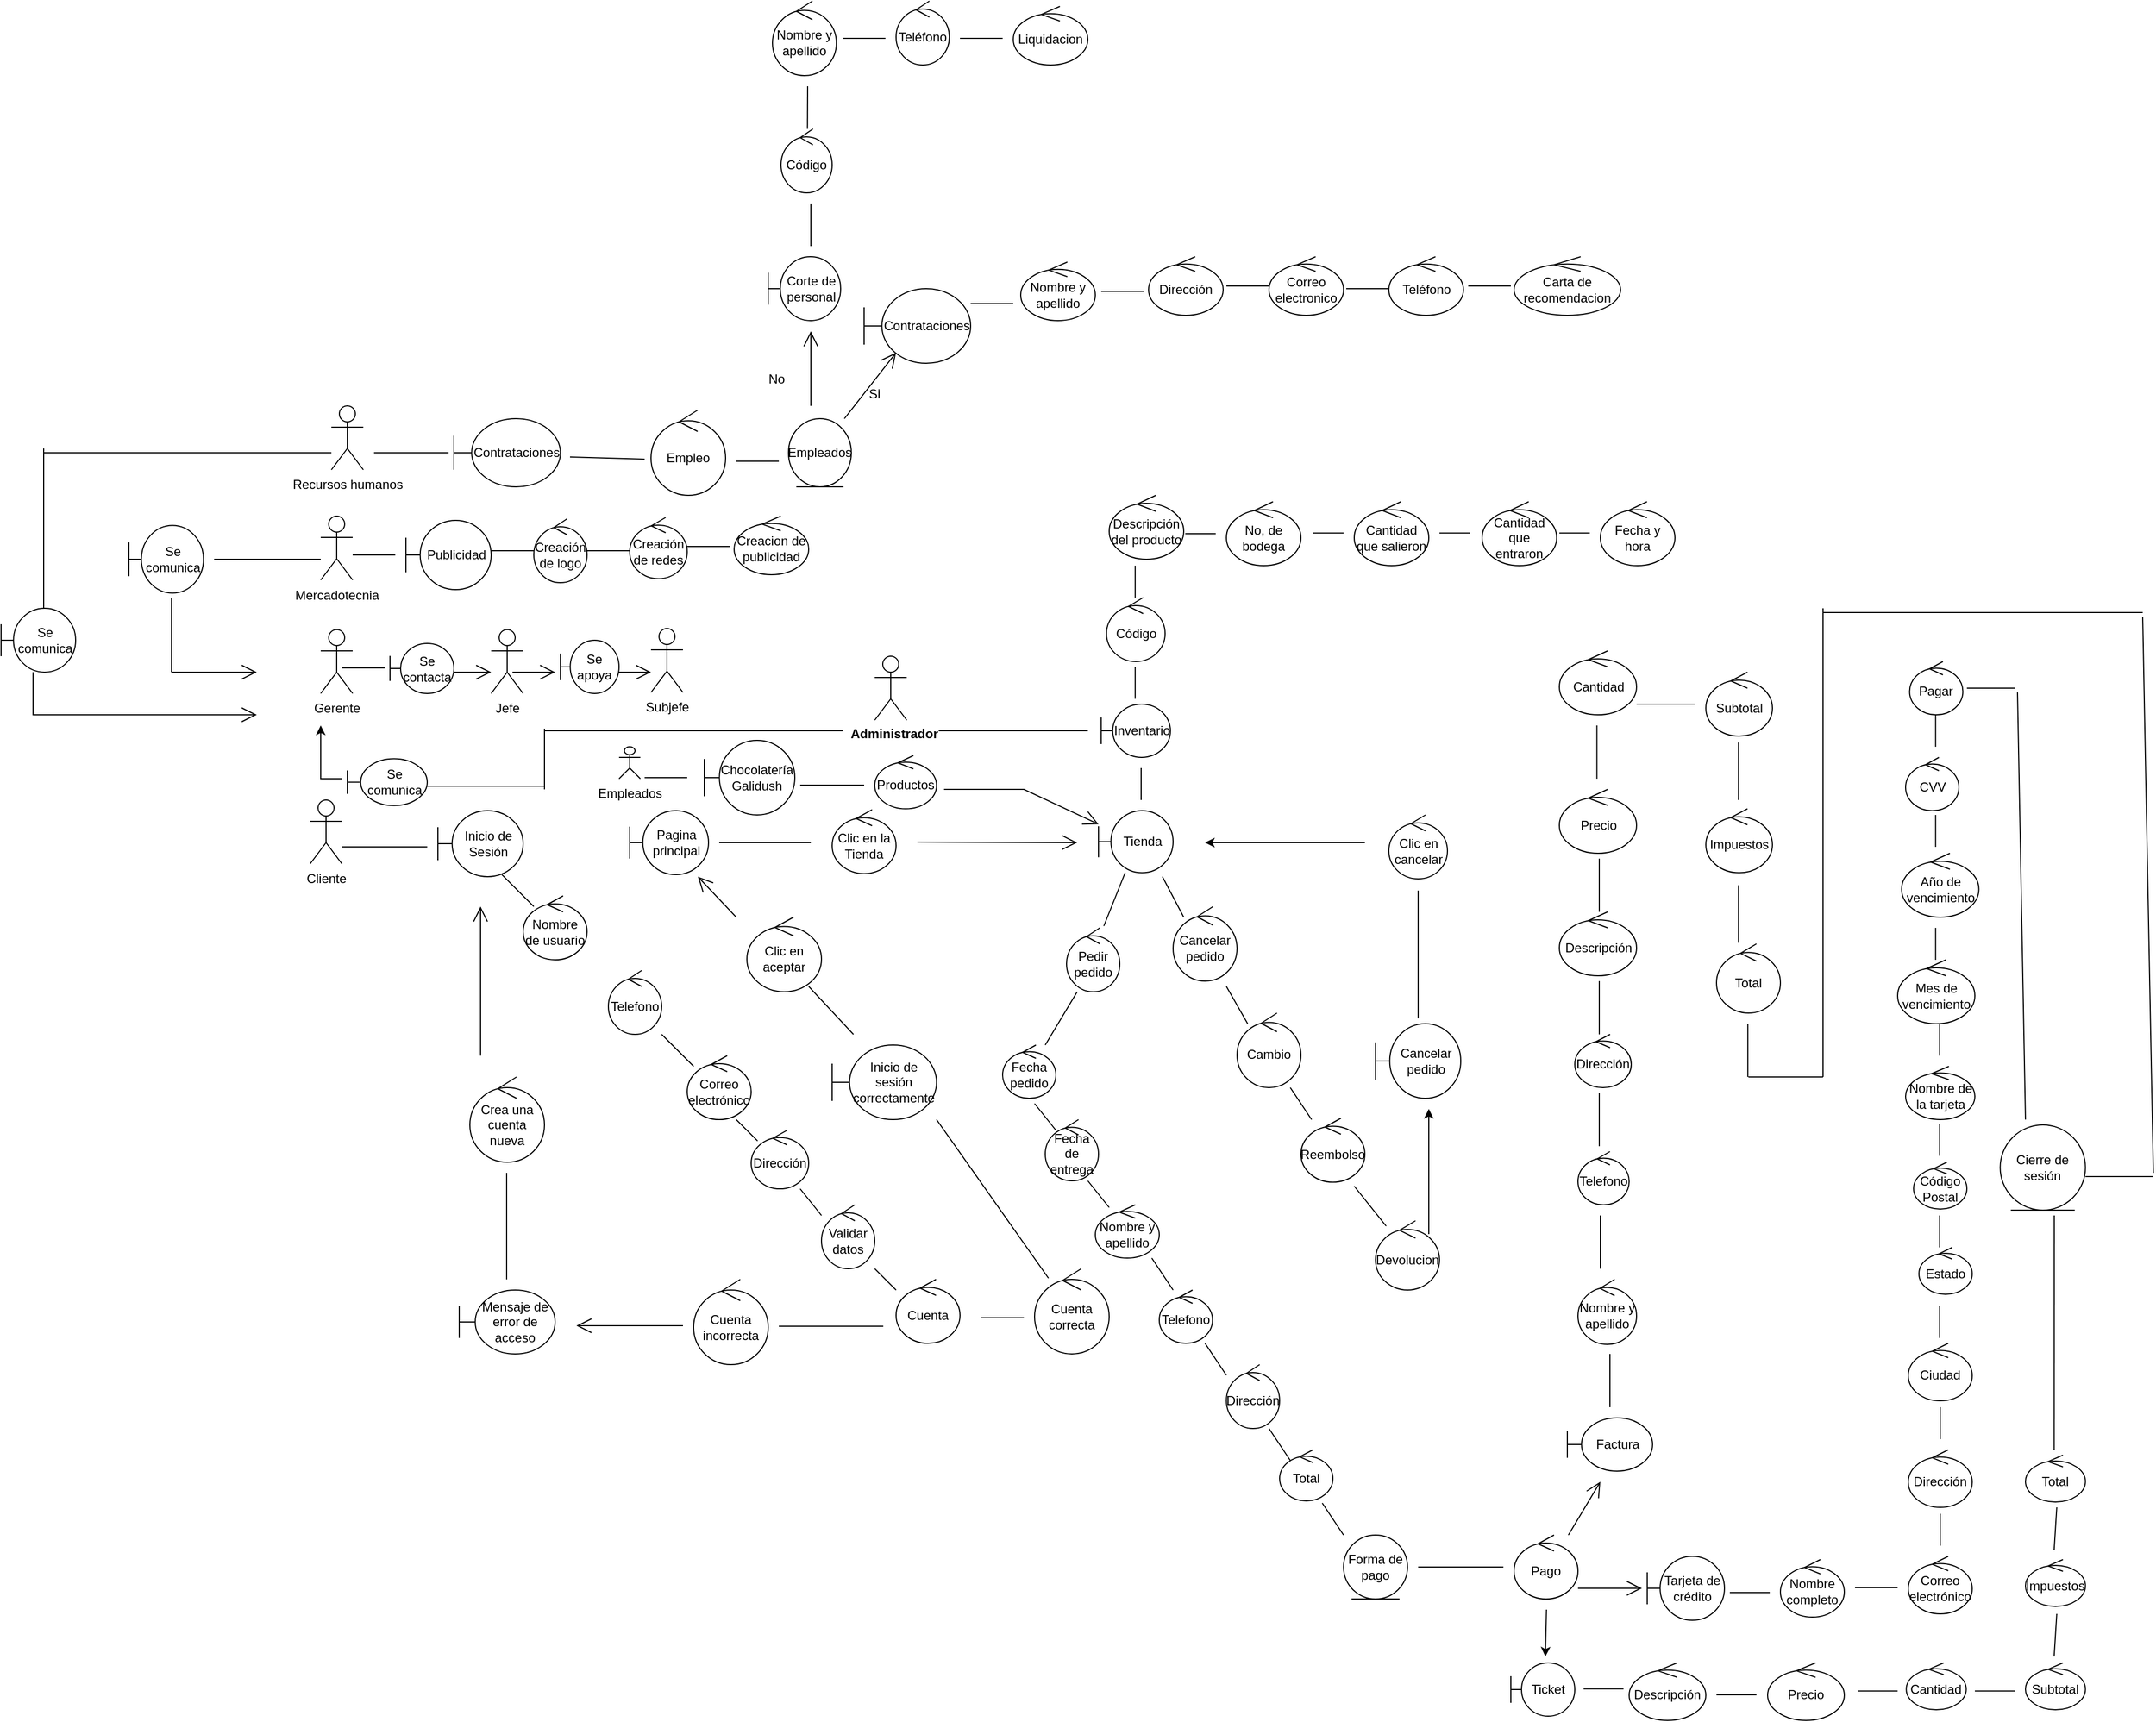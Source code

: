 <mxfile version="23.1.2" type="device">
  <diagram id="dRoMrT3op6sIlqUyO5RZ" name="Página-2">
    <mxGraphModel dx="1707" dy="1698" grid="1" gridSize="10" guides="1" tooltips="1" connect="1" arrows="1" fold="1" page="1" pageScale="1" pageWidth="827" pageHeight="1169" math="0" shadow="0">
      <root>
        <mxCell id="0" />
        <mxCell id="1" parent="0" />
        <mxCell id="ZSf4TPhd-K0OlaNeg-eX-1" value="Cliente" style="shape=umlActor;verticalLabelPosition=bottom;verticalAlign=top;html=1;" parent="1" vertex="1">
          <mxGeometry x="30" y="280" width="30" height="60" as="geometry" />
        </mxCell>
        <mxCell id="ZSf4TPhd-K0OlaNeg-eX-2" value="" style="line;strokeWidth=1;fillColor=none;align=left;verticalAlign=middle;spacingTop=-1;spacingLeft=3;spacingRight=3;rotatable=0;labelPosition=right;points=[];portConstraint=eastwest;strokeColor=inherit;" parent="1" vertex="1">
          <mxGeometry x="60" y="320" width="80" height="8" as="geometry" />
        </mxCell>
        <mxCell id="ZSf4TPhd-K0OlaNeg-eX-3" value="Inicio de Sesión" style="shape=umlBoundary;whiteSpace=wrap;html=1;" parent="1" vertex="1">
          <mxGeometry x="150" y="290" width="80" height="62" as="geometry" />
        </mxCell>
        <mxCell id="ZSf4TPhd-K0OlaNeg-eX-4" value="" style="endArrow=none;html=1;rounded=0;" parent="1" edge="1">
          <mxGeometry width="50" height="50" relative="1" as="geometry">
            <mxPoint x="210" y="350" as="sourcePoint" />
            <mxPoint x="240" y="380" as="targetPoint" />
          </mxGeometry>
        </mxCell>
        <mxCell id="ZSf4TPhd-K0OlaNeg-eX-5" value="Nombre de usuario" style="ellipse;shape=umlControl;whiteSpace=wrap;html=1;" parent="1" vertex="1">
          <mxGeometry x="230" y="370" width="60" height="60" as="geometry" />
        </mxCell>
        <mxCell id="ZSf4TPhd-K0OlaNeg-eX-7" value="Telefono" style="ellipse;shape=umlControl;whiteSpace=wrap;html=1;" parent="1" vertex="1">
          <mxGeometry x="310" y="440" width="50" height="60" as="geometry" />
        </mxCell>
        <mxCell id="ZSf4TPhd-K0OlaNeg-eX-8" value="" style="endArrow=none;html=1;rounded=0;" parent="1" edge="1">
          <mxGeometry width="50" height="50" relative="1" as="geometry">
            <mxPoint x="360" y="500" as="sourcePoint" />
            <mxPoint x="390" y="530" as="targetPoint" />
          </mxGeometry>
        </mxCell>
        <mxCell id="ZSf4TPhd-K0OlaNeg-eX-9" value="Correo electrónico" style="ellipse;shape=umlControl;whiteSpace=wrap;html=1;" parent="1" vertex="1">
          <mxGeometry x="384" y="520" width="60" height="60" as="geometry" />
        </mxCell>
        <mxCell id="ZSf4TPhd-K0OlaNeg-eX-10" value="" style="endArrow=none;html=1;rounded=0;" parent="1" edge="1">
          <mxGeometry width="50" height="50" relative="1" as="geometry">
            <mxPoint x="430" y="580" as="sourcePoint" />
            <mxPoint x="450" y="600" as="targetPoint" />
          </mxGeometry>
        </mxCell>
        <mxCell id="ZSf4TPhd-K0OlaNeg-eX-11" value="Dirección" style="ellipse;shape=umlControl;whiteSpace=wrap;html=1;" parent="1" vertex="1">
          <mxGeometry x="444" y="590" width="54" height="55" as="geometry" />
        </mxCell>
        <mxCell id="ZSf4TPhd-K0OlaNeg-eX-12" value="" style="endArrow=none;html=1;rounded=0;" parent="1" edge="1">
          <mxGeometry width="50" height="50" relative="1" as="geometry">
            <mxPoint x="490" y="645" as="sourcePoint" />
            <mxPoint x="510" y="670" as="targetPoint" />
            <Array as="points">
              <mxPoint x="490" y="645" />
            </Array>
          </mxGeometry>
        </mxCell>
        <mxCell id="ZSf4TPhd-K0OlaNeg-eX-13" value="Validar datos" style="ellipse;shape=umlControl;whiteSpace=wrap;html=1;" parent="1" vertex="1">
          <mxGeometry x="510" y="660" width="50" height="60" as="geometry" />
        </mxCell>
        <mxCell id="ZSf4TPhd-K0OlaNeg-eX-14" value="" style="line;strokeWidth=1;fillColor=none;align=left;verticalAlign=middle;spacingTop=-1;spacingLeft=3;spacingRight=3;rotatable=0;labelPosition=right;points=[];portConstraint=eastwest;strokeColor=inherit;" parent="1" vertex="1">
          <mxGeometry x="470" y="770" width="98" height="8" as="geometry" />
        </mxCell>
        <mxCell id="ZSf4TPhd-K0OlaNeg-eX-15" value="Cuenta incorrecta" style="ellipse;shape=umlControl;whiteSpace=wrap;html=1;" parent="1" vertex="1">
          <mxGeometry x="390" y="730" width="70" height="80" as="geometry" />
        </mxCell>
        <mxCell id="ZSf4TPhd-K0OlaNeg-eX-16" value="" style="endArrow=open;endFill=1;endSize=12;html=1;rounded=0;" parent="1" edge="1">
          <mxGeometry width="160" relative="1" as="geometry">
            <mxPoint x="380" y="773.5" as="sourcePoint" />
            <mxPoint x="280" y="773.5" as="targetPoint" />
          </mxGeometry>
        </mxCell>
        <mxCell id="ZSf4TPhd-K0OlaNeg-eX-17" value="Mensaje de error de acceso" style="shape=umlBoundary;whiteSpace=wrap;html=1;" parent="1" vertex="1">
          <mxGeometry x="170" y="740" width="90" height="60" as="geometry" />
        </mxCell>
        <mxCell id="ZSf4TPhd-K0OlaNeg-eX-18" value="" style="endArrow=none;html=1;rounded=0;" parent="1" edge="1">
          <mxGeometry width="50" height="50" relative="1" as="geometry">
            <mxPoint x="214.5" y="730" as="sourcePoint" />
            <mxPoint x="214.5" y="630" as="targetPoint" />
          </mxGeometry>
        </mxCell>
        <mxCell id="ZSf4TPhd-K0OlaNeg-eX-19" value="Crea una cuenta nueva" style="ellipse;shape=umlControl;whiteSpace=wrap;html=1;" parent="1" vertex="1">
          <mxGeometry x="180" y="540" width="70" height="80" as="geometry" />
        </mxCell>
        <mxCell id="ZSf4TPhd-K0OlaNeg-eX-20" value="" style="endArrow=open;endFill=1;endSize=12;html=1;rounded=0;" parent="1" edge="1">
          <mxGeometry width="160" relative="1" as="geometry">
            <mxPoint x="190" y="520" as="sourcePoint" />
            <mxPoint x="190" y="380" as="targetPoint" />
          </mxGeometry>
        </mxCell>
        <mxCell id="ZSf4TPhd-K0OlaNeg-eX-21" value="Pagina principal" style="shape=umlBoundary;whiteSpace=wrap;html=1;" parent="1" vertex="1">
          <mxGeometry x="330" y="290" width="74" height="60" as="geometry" />
        </mxCell>
        <mxCell id="ZSf4TPhd-K0OlaNeg-eX-22" value="" style="endArrow=open;endFill=1;endSize=12;html=1;rounded=0;" parent="1" edge="1">
          <mxGeometry width="160" relative="1" as="geometry">
            <mxPoint x="430" y="390" as="sourcePoint" />
            <mxPoint x="394" y="352" as="targetPoint" />
          </mxGeometry>
        </mxCell>
        <mxCell id="ZSf4TPhd-K0OlaNeg-eX-23" value="Clic en aceptar" style="ellipse;shape=umlControl;whiteSpace=wrap;html=1;" parent="1" vertex="1">
          <mxGeometry x="440" y="390" width="70" height="70" as="geometry" />
        </mxCell>
        <mxCell id="ZSf4TPhd-K0OlaNeg-eX-24" value="" style="endArrow=none;html=1;rounded=0;" parent="1" edge="1">
          <mxGeometry width="50" height="50" relative="1" as="geometry">
            <mxPoint x="498" y="455" as="sourcePoint" />
            <mxPoint x="540" y="500" as="targetPoint" />
          </mxGeometry>
        </mxCell>
        <mxCell id="ZSf4TPhd-K0OlaNeg-eX-25" value="Inicio de sesión correctamente" style="shape=umlBoundary;whiteSpace=wrap;html=1;" parent="1" vertex="1">
          <mxGeometry x="520" y="510" width="98" height="70" as="geometry" />
        </mxCell>
        <mxCell id="ZSf4TPhd-K0OlaNeg-eX-26" value="" style="endArrow=none;html=1;rounded=0;" parent="1" edge="1">
          <mxGeometry width="50" height="50" relative="1" as="geometry">
            <mxPoint x="560" y="720" as="sourcePoint" />
            <mxPoint x="580" y="740" as="targetPoint" />
          </mxGeometry>
        </mxCell>
        <mxCell id="ZSf4TPhd-K0OlaNeg-eX-27" value="Cuenta" style="ellipse;shape=umlControl;whiteSpace=wrap;html=1;" parent="1" vertex="1">
          <mxGeometry x="580" y="730" width="60" height="60" as="geometry" />
        </mxCell>
        <mxCell id="ZSf4TPhd-K0OlaNeg-eX-28" value="" style="endArrow=none;html=1;rounded=0;" parent="1" target="ZSf4TPhd-K0OlaNeg-eX-29" edge="1">
          <mxGeometry width="50" height="50" relative="1" as="geometry">
            <mxPoint x="618" y="580" as="sourcePoint" />
            <mxPoint x="720" y="730" as="targetPoint" />
          </mxGeometry>
        </mxCell>
        <mxCell id="ZSf4TPhd-K0OlaNeg-eX-29" value="Cuenta correcta" style="ellipse;shape=umlControl;whiteSpace=wrap;html=1;" parent="1" vertex="1">
          <mxGeometry x="710" y="720" width="70" height="80" as="geometry" />
        </mxCell>
        <mxCell id="ZSf4TPhd-K0OlaNeg-eX-30" value="" style="line;strokeWidth=1;fillColor=none;align=left;verticalAlign=middle;spacingTop=-1;spacingLeft=3;spacingRight=3;rotatable=0;labelPosition=right;points=[];portConstraint=eastwest;strokeColor=inherit;" parent="1" vertex="1">
          <mxGeometry x="660" y="762" width="40" height="8" as="geometry" />
        </mxCell>
        <mxCell id="ZSf4TPhd-K0OlaNeg-eX-31" value="" style="line;strokeWidth=1;fillColor=none;align=left;verticalAlign=middle;spacingTop=-1;spacingLeft=3;spacingRight=3;rotatable=0;labelPosition=right;points=[];portConstraint=eastwest;strokeColor=inherit;" parent="1" vertex="1">
          <mxGeometry x="414" y="316" width="86" height="8" as="geometry" />
        </mxCell>
        <mxCell id="ZSf4TPhd-K0OlaNeg-eX-32" value="Tienda" style="shape=umlBoundary;whiteSpace=wrap;html=1;" parent="1" vertex="1">
          <mxGeometry x="770" y="290" width="70" height="58.25" as="geometry" />
        </mxCell>
        <mxCell id="ZSf4TPhd-K0OlaNeg-eX-33" value="Clic en la Tienda" style="ellipse;shape=umlControl;whiteSpace=wrap;html=1;" parent="1" vertex="1">
          <mxGeometry x="520" y="289.12" width="60" height="60" as="geometry" />
        </mxCell>
        <mxCell id="ZSf4TPhd-K0OlaNeg-eX-34" value="" style="endArrow=open;endFill=1;endSize=12;html=1;rounded=0;" parent="1" edge="1">
          <mxGeometry width="160" relative="1" as="geometry">
            <mxPoint x="600" y="319.5" as="sourcePoint" />
            <mxPoint x="750" y="320" as="targetPoint" />
          </mxGeometry>
        </mxCell>
        <mxCell id="ZSf4TPhd-K0OlaNeg-eX-35" value="" style="endArrow=none;html=1;rounded=0;" parent="1" edge="1">
          <mxGeometry width="50" height="50" relative="1" as="geometry">
            <mxPoint x="775" y="398.25" as="sourcePoint" />
            <mxPoint x="795" y="348.25" as="targetPoint" />
          </mxGeometry>
        </mxCell>
        <mxCell id="ZSf4TPhd-K0OlaNeg-eX-36" value="Pedir pedido" style="ellipse;shape=umlControl;whiteSpace=wrap;html=1;" parent="1" vertex="1">
          <mxGeometry x="740" y="400" width="50" height="60" as="geometry" />
        </mxCell>
        <mxCell id="ZSf4TPhd-K0OlaNeg-eX-37" value="" style="endArrow=none;html=1;rounded=0;" parent="1" edge="1">
          <mxGeometry width="50" height="50" relative="1" as="geometry">
            <mxPoint x="720" y="510" as="sourcePoint" />
            <mxPoint x="750" y="460" as="targetPoint" />
          </mxGeometry>
        </mxCell>
        <mxCell id="ZSf4TPhd-K0OlaNeg-eX-38" value="Fecha pedido" style="ellipse;shape=umlControl;whiteSpace=wrap;html=1;" parent="1" vertex="1">
          <mxGeometry x="680" y="510" width="50" height="50" as="geometry" />
        </mxCell>
        <mxCell id="ZSf4TPhd-K0OlaNeg-eX-39" value="" style="endArrow=none;html=1;rounded=0;" parent="1" edge="1">
          <mxGeometry width="50" height="50" relative="1" as="geometry">
            <mxPoint x="710" y="565" as="sourcePoint" />
            <mxPoint x="730" y="590" as="targetPoint" />
          </mxGeometry>
        </mxCell>
        <mxCell id="ZSf4TPhd-K0OlaNeg-eX-40" value="Fecha de entrega" style="ellipse;shape=umlControl;whiteSpace=wrap;html=1;" parent="1" vertex="1">
          <mxGeometry x="720" y="580" width="50" height="57.5" as="geometry" />
        </mxCell>
        <mxCell id="ZSf4TPhd-K0OlaNeg-eX-41" value="" style="endArrow=none;html=1;rounded=0;" parent="1" edge="1">
          <mxGeometry width="50" height="50" relative="1" as="geometry">
            <mxPoint x="760" y="637.5" as="sourcePoint" />
            <mxPoint x="780" y="662.5" as="targetPoint" />
          </mxGeometry>
        </mxCell>
        <mxCell id="ZSf4TPhd-K0OlaNeg-eX-42" value="Nombre y apellido" style="ellipse;shape=umlControl;whiteSpace=wrap;html=1;" parent="1" vertex="1">
          <mxGeometry x="767" y="660" width="60" height="50" as="geometry" />
        </mxCell>
        <mxCell id="ZSf4TPhd-K0OlaNeg-eX-43" value="Telefono" style="ellipse;shape=umlControl;whiteSpace=wrap;html=1;" parent="1" vertex="1">
          <mxGeometry x="827" y="740" width="50" height="50" as="geometry" />
        </mxCell>
        <mxCell id="ZSf4TPhd-K0OlaNeg-eX-44" value="" style="endArrow=none;html=1;rounded=0;" parent="1" edge="1">
          <mxGeometry width="50" height="50" relative="1" as="geometry">
            <mxPoint x="820" y="710" as="sourcePoint" />
            <mxPoint x="840" y="740" as="targetPoint" />
          </mxGeometry>
        </mxCell>
        <mxCell id="ZSf4TPhd-K0OlaNeg-eX-45" value="Dirección" style="ellipse;shape=umlControl;whiteSpace=wrap;html=1;" parent="1" vertex="1">
          <mxGeometry x="890" y="810" width="50" height="60" as="geometry" />
        </mxCell>
        <mxCell id="ZSf4TPhd-K0OlaNeg-eX-46" value="" style="endArrow=none;html=1;rounded=0;" parent="1" edge="1">
          <mxGeometry width="50" height="50" relative="1" as="geometry">
            <mxPoint x="870" y="790" as="sourcePoint" />
            <mxPoint x="890" y="820" as="targetPoint" />
          </mxGeometry>
        </mxCell>
        <mxCell id="ZSf4TPhd-K0OlaNeg-eX-47" value="" style="endArrow=none;html=1;rounded=0;" parent="1" edge="1">
          <mxGeometry width="50" height="50" relative="1" as="geometry">
            <mxPoint x="930" y="870" as="sourcePoint" />
            <mxPoint x="950" y="900" as="targetPoint" />
          </mxGeometry>
        </mxCell>
        <mxCell id="ZSf4TPhd-K0OlaNeg-eX-48" value="Total" style="ellipse;shape=umlControl;whiteSpace=wrap;html=1;" parent="1" vertex="1">
          <mxGeometry x="940" y="890" width="50" height="48" as="geometry" />
        </mxCell>
        <mxCell id="ZSf4TPhd-K0OlaNeg-eX-49" value="" style="endArrow=none;html=1;rounded=0;" parent="1" edge="1">
          <mxGeometry width="50" height="50" relative="1" as="geometry">
            <mxPoint x="980" y="940" as="sourcePoint" />
            <mxPoint x="1000" y="970" as="targetPoint" />
          </mxGeometry>
        </mxCell>
        <mxCell id="ZSf4TPhd-K0OlaNeg-eX-50" value="Forma de pago" style="ellipse;shape=umlEntity;whiteSpace=wrap;html=1;" parent="1" vertex="1">
          <mxGeometry x="1000" y="970" width="60" height="60" as="geometry" />
        </mxCell>
        <mxCell id="ZSf4TPhd-K0OlaNeg-eX-51" value="" style="line;strokeWidth=1;fillColor=none;align=left;verticalAlign=middle;spacingTop=-1;spacingLeft=3;spacingRight=3;rotatable=0;labelPosition=right;points=[];portConstraint=eastwest;strokeColor=inherit;" parent="1" vertex="1">
          <mxGeometry x="1070" y="996" width="80" height="8" as="geometry" />
        </mxCell>
        <mxCell id="ZSf4TPhd-K0OlaNeg-eX-52" value="Pago" style="ellipse;shape=umlControl;whiteSpace=wrap;html=1;" parent="1" vertex="1">
          <mxGeometry x="1160" y="970" width="60" height="60" as="geometry" />
        </mxCell>
        <mxCell id="ZSf4TPhd-K0OlaNeg-eX-53" value="" style="endArrow=none;html=1;rounded=0;" parent="1" edge="1">
          <mxGeometry width="50" height="50" relative="1" as="geometry">
            <mxPoint x="830" y="352" as="sourcePoint" />
            <mxPoint x="850" y="390" as="targetPoint" />
          </mxGeometry>
        </mxCell>
        <mxCell id="ZSf4TPhd-K0OlaNeg-eX-54" value="Cancelar pedido" style="ellipse;shape=umlControl;whiteSpace=wrap;html=1;" parent="1" vertex="1">
          <mxGeometry x="840" y="380" width="60" height="70" as="geometry" />
        </mxCell>
        <mxCell id="ZSf4TPhd-K0OlaNeg-eX-55" value="" style="endArrow=none;html=1;rounded=0;" parent="1" edge="1">
          <mxGeometry width="50" height="50" relative="1" as="geometry">
            <mxPoint x="890" y="455" as="sourcePoint" />
            <mxPoint x="910" y="490" as="targetPoint" />
          </mxGeometry>
        </mxCell>
        <mxCell id="ZSf4TPhd-K0OlaNeg-eX-56" value="Cambio" style="ellipse;shape=umlControl;whiteSpace=wrap;html=1;" parent="1" vertex="1">
          <mxGeometry x="900" y="480" width="60" height="70" as="geometry" />
        </mxCell>
        <mxCell id="ZSf4TPhd-K0OlaNeg-eX-57" value="" style="endArrow=none;html=1;rounded=0;" parent="1" edge="1">
          <mxGeometry width="50" height="50" relative="1" as="geometry">
            <mxPoint x="950" y="550" as="sourcePoint" />
            <mxPoint x="970" y="580" as="targetPoint" />
          </mxGeometry>
        </mxCell>
        <mxCell id="ZSf4TPhd-K0OlaNeg-eX-58" value="Reembolso" style="ellipse;shape=umlControl;whiteSpace=wrap;html=1;" parent="1" vertex="1">
          <mxGeometry x="960" y="578.75" width="60" height="60" as="geometry" />
        </mxCell>
        <mxCell id="ZSf4TPhd-K0OlaNeg-eX-59" value="" style="endArrow=none;html=1;rounded=0;" parent="1" edge="1">
          <mxGeometry width="50" height="50" relative="1" as="geometry">
            <mxPoint x="1010" y="642.5" as="sourcePoint" />
            <mxPoint x="1040" y="680" as="targetPoint" />
          </mxGeometry>
        </mxCell>
        <mxCell id="ZSf4TPhd-K0OlaNeg-eX-60" value="Devolucion" style="ellipse;shape=umlControl;whiteSpace=wrap;html=1;" parent="1" vertex="1">
          <mxGeometry x="1030" y="675" width="60" height="65" as="geometry" />
        </mxCell>
        <mxCell id="Q9xhaWiwfG8RkoAbgWF2-1" value="" style="endArrow=classic;html=1;rounded=0;" parent="1" edge="1">
          <mxGeometry width="50" height="50" relative="1" as="geometry">
            <mxPoint x="1080" y="687.5" as="sourcePoint" />
            <mxPoint x="1080" y="570" as="targetPoint" />
          </mxGeometry>
        </mxCell>
        <mxCell id="Q9xhaWiwfG8RkoAbgWF2-2" value="Cancelar pedido" style="shape=umlBoundary;whiteSpace=wrap;html=1;" parent="1" vertex="1">
          <mxGeometry x="1030" y="490" width="80" height="70" as="geometry" />
        </mxCell>
        <mxCell id="Q9xhaWiwfG8RkoAbgWF2-3" value="" style="endArrow=none;html=1;rounded=0;" parent="1" edge="1">
          <mxGeometry width="50" height="50" relative="1" as="geometry">
            <mxPoint x="1070" y="485" as="sourcePoint" />
            <mxPoint x="1070" y="365" as="targetPoint" />
          </mxGeometry>
        </mxCell>
        <mxCell id="Q9xhaWiwfG8RkoAbgWF2-4" value="Clic en cancelar" style="ellipse;shape=umlControl;whiteSpace=wrap;html=1;" parent="1" vertex="1">
          <mxGeometry x="1042.5" y="294" width="55" height="60" as="geometry" />
        </mxCell>
        <mxCell id="Q9xhaWiwfG8RkoAbgWF2-5" value="" style="endArrow=classic;html=1;rounded=0;" parent="1" edge="1">
          <mxGeometry width="50" height="50" relative="1" as="geometry">
            <mxPoint x="1020" y="320" as="sourcePoint" />
            <mxPoint x="870" y="320" as="targetPoint" />
          </mxGeometry>
        </mxCell>
        <mxCell id="Q9xhaWiwfG8RkoAbgWF2-7" value="" style="endArrow=open;endFill=1;endSize=12;html=1;rounded=0;" parent="1" edge="1">
          <mxGeometry width="160" relative="1" as="geometry">
            <mxPoint x="1211" y="970" as="sourcePoint" />
            <mxPoint x="1241" y="920" as="targetPoint" />
          </mxGeometry>
        </mxCell>
        <mxCell id="Q9xhaWiwfG8RkoAbgWF2-8" value="Factura" style="shape=umlBoundary;whiteSpace=wrap;html=1;" parent="1" vertex="1">
          <mxGeometry x="1210" y="860" width="80" height="50" as="geometry" />
        </mxCell>
        <mxCell id="GFI1TNParWLLsKJVGb_O-3" value="" style="endArrow=none;html=1;rounded=0;" parent="1" edge="1">
          <mxGeometry width="50" height="50" relative="1" as="geometry">
            <mxPoint x="1250" y="850" as="sourcePoint" />
            <mxPoint x="1250" y="800" as="targetPoint" />
          </mxGeometry>
        </mxCell>
        <mxCell id="GFI1TNParWLLsKJVGb_O-4" value="Nombre y apellido" style="ellipse;shape=umlControl;whiteSpace=wrap;html=1;" parent="1" vertex="1">
          <mxGeometry x="1220" y="730" width="55" height="61" as="geometry" />
        </mxCell>
        <mxCell id="GFI1TNParWLLsKJVGb_O-5" value="" style="endArrow=none;html=1;rounded=0;" parent="1" edge="1">
          <mxGeometry width="50" height="50" relative="1" as="geometry">
            <mxPoint x="1241" y="720" as="sourcePoint" />
            <mxPoint x="1241" y="670" as="targetPoint" />
          </mxGeometry>
        </mxCell>
        <mxCell id="GFI1TNParWLLsKJVGb_O-6" value="Telefono" style="ellipse;shape=umlControl;whiteSpace=wrap;html=1;" parent="1" vertex="1">
          <mxGeometry x="1220" y="610" width="48" height="50" as="geometry" />
        </mxCell>
        <mxCell id="GFI1TNParWLLsKJVGb_O-7" value="" style="endArrow=none;html=1;rounded=0;" parent="1" edge="1">
          <mxGeometry width="50" height="50" relative="1" as="geometry">
            <mxPoint x="1240" y="605" as="sourcePoint" />
            <mxPoint x="1240" y="555" as="targetPoint" />
          </mxGeometry>
        </mxCell>
        <mxCell id="GFI1TNParWLLsKJVGb_O-8" value="Dirección" style="ellipse;shape=umlControl;whiteSpace=wrap;html=1;" parent="1" vertex="1">
          <mxGeometry x="1217" y="500" width="53" height="50" as="geometry" />
        </mxCell>
        <mxCell id="GFI1TNParWLLsKJVGb_O-9" value="" style="endArrow=none;html=1;rounded=0;" parent="1" edge="1">
          <mxGeometry width="50" height="50" relative="1" as="geometry">
            <mxPoint x="1240" y="500" as="sourcePoint" />
            <mxPoint x="1240" y="450" as="targetPoint" />
          </mxGeometry>
        </mxCell>
        <mxCell id="GFI1TNParWLLsKJVGb_O-10" value="Descripción" style="ellipse;shape=umlControl;whiteSpace=wrap;html=1;" parent="1" vertex="1">
          <mxGeometry x="1202.5" y="385" width="72.5" height="60" as="geometry" />
        </mxCell>
        <mxCell id="GFI1TNParWLLsKJVGb_O-11" value="" style="endArrow=none;html=1;rounded=0;" parent="1" edge="1">
          <mxGeometry width="50" height="50" relative="1" as="geometry">
            <mxPoint x="1240" y="385" as="sourcePoint" />
            <mxPoint x="1240" y="335" as="targetPoint" />
          </mxGeometry>
        </mxCell>
        <mxCell id="GFI1TNParWLLsKJVGb_O-12" value="Precio" style="ellipse;shape=umlControl;whiteSpace=wrap;html=1;" parent="1" vertex="1">
          <mxGeometry x="1202.5" y="270" width="72.5" height="60" as="geometry" />
        </mxCell>
        <mxCell id="GFI1TNParWLLsKJVGb_O-13" value="" style="endArrow=none;html=1;rounded=0;" parent="1" edge="1">
          <mxGeometry width="50" height="50" relative="1" as="geometry">
            <mxPoint x="1237.75" y="260" as="sourcePoint" />
            <mxPoint x="1237.75" y="210" as="targetPoint" />
          </mxGeometry>
        </mxCell>
        <mxCell id="GFI1TNParWLLsKJVGb_O-14" value="Cantidad" style="ellipse;shape=umlControl;whiteSpace=wrap;html=1;" parent="1" vertex="1">
          <mxGeometry x="1202.5" y="140" width="72.5" height="60" as="geometry" />
        </mxCell>
        <mxCell id="GFI1TNParWLLsKJVGb_O-15" value="" style="endArrow=none;html=1;rounded=0;" parent="1" edge="1">
          <mxGeometry width="50" height="50" relative="1" as="geometry">
            <mxPoint x="1330" y="190" as="sourcePoint" />
            <mxPoint x="1275" y="190" as="targetPoint" />
          </mxGeometry>
        </mxCell>
        <mxCell id="GFI1TNParWLLsKJVGb_O-16" value="Subtotal" style="ellipse;shape=umlControl;whiteSpace=wrap;html=1;" parent="1" vertex="1">
          <mxGeometry x="1340" y="160" width="62.5" height="60" as="geometry" />
        </mxCell>
        <mxCell id="GFI1TNParWLLsKJVGb_O-17" value="" style="endArrow=none;html=1;rounded=0;" parent="1" edge="1">
          <mxGeometry width="50" height="50" relative="1" as="geometry">
            <mxPoint x="1370.66" y="280" as="sourcePoint" />
            <mxPoint x="1370.66" y="226" as="targetPoint" />
          </mxGeometry>
        </mxCell>
        <mxCell id="GFI1TNParWLLsKJVGb_O-18" value="Impuestos" style="ellipse;shape=umlControl;whiteSpace=wrap;html=1;" parent="1" vertex="1">
          <mxGeometry x="1340" y="288.25" width="62.5" height="60" as="geometry" />
        </mxCell>
        <mxCell id="GFI1TNParWLLsKJVGb_O-19" value="" style="endArrow=none;html=1;rounded=0;" parent="1" edge="1">
          <mxGeometry width="50" height="50" relative="1" as="geometry">
            <mxPoint x="1370.66" y="414" as="sourcePoint" />
            <mxPoint x="1370.66" y="360" as="targetPoint" />
          </mxGeometry>
        </mxCell>
        <mxCell id="GFI1TNParWLLsKJVGb_O-20" value="Total" style="ellipse;shape=umlControl;whiteSpace=wrap;html=1;" parent="1" vertex="1">
          <mxGeometry x="1350" y="415" width="60" height="65" as="geometry" />
        </mxCell>
        <mxCell id="GFI1TNParWLLsKJVGb_O-21" value="" style="endArrow=open;endFill=1;endSize=12;html=1;rounded=0;" parent="1" edge="1">
          <mxGeometry width="160" relative="1" as="geometry">
            <mxPoint x="1220" y="1020" as="sourcePoint" />
            <mxPoint x="1280" y="1020" as="targetPoint" />
          </mxGeometry>
        </mxCell>
        <mxCell id="GFI1TNParWLLsKJVGb_O-24" value="Tarjeta de crédito" style="shape=umlBoundary;whiteSpace=wrap;html=1;" parent="1" vertex="1">
          <mxGeometry x="1285" y="990" width="72.5" height="60" as="geometry" />
        </mxCell>
        <mxCell id="GFI1TNParWLLsKJVGb_O-25" value="" style="endArrow=none;html=1;rounded=0;" parent="1" edge="1">
          <mxGeometry width="50" height="50" relative="1" as="geometry">
            <mxPoint x="1362.5" y="1024" as="sourcePoint" />
            <mxPoint x="1400" y="1024" as="targetPoint" />
          </mxGeometry>
        </mxCell>
        <mxCell id="GFI1TNParWLLsKJVGb_O-26" value="Nombre completo" style="ellipse;shape=umlControl;whiteSpace=wrap;html=1;" parent="1" vertex="1">
          <mxGeometry x="1410" y="993" width="60" height="54" as="geometry" />
        </mxCell>
        <mxCell id="GFI1TNParWLLsKJVGb_O-27" value="" style="endArrow=none;html=1;rounded=0;" parent="1" edge="1">
          <mxGeometry width="50" height="50" relative="1" as="geometry">
            <mxPoint x="1480" y="1019.41" as="sourcePoint" />
            <mxPoint x="1520" y="1019.41" as="targetPoint" />
          </mxGeometry>
        </mxCell>
        <mxCell id="GFI1TNParWLLsKJVGb_O-28" value="Correo electrónico" style="ellipse;shape=umlControl;whiteSpace=wrap;html=1;" parent="1" vertex="1">
          <mxGeometry x="1530" y="990" width="60" height="54" as="geometry" />
        </mxCell>
        <mxCell id="GFI1TNParWLLsKJVGb_O-29" value="" style="endArrow=none;html=1;rounded=0;" parent="1" edge="1">
          <mxGeometry width="50" height="50" relative="1" as="geometry">
            <mxPoint x="1560" y="980.0" as="sourcePoint" />
            <mxPoint x="1560" y="950" as="targetPoint" />
          </mxGeometry>
        </mxCell>
        <mxCell id="GFI1TNParWLLsKJVGb_O-30" value="Dirección" style="ellipse;shape=umlControl;whiteSpace=wrap;html=1;" parent="1" vertex="1">
          <mxGeometry x="1530" y="890" width="60" height="54" as="geometry" />
        </mxCell>
        <mxCell id="GFI1TNParWLLsKJVGb_O-31" value="" style="endArrow=none;html=1;rounded=0;" parent="1" edge="1">
          <mxGeometry width="50" height="50" relative="1" as="geometry">
            <mxPoint x="1560" y="880" as="sourcePoint" />
            <mxPoint x="1560" y="850" as="targetPoint" />
          </mxGeometry>
        </mxCell>
        <mxCell id="GFI1TNParWLLsKJVGb_O-32" value="Ciudad" style="ellipse;shape=umlControl;whiteSpace=wrap;html=1;" parent="1" vertex="1">
          <mxGeometry x="1530" y="790" width="60" height="54" as="geometry" />
        </mxCell>
        <mxCell id="GFI1TNParWLLsKJVGb_O-33" value="" style="endArrow=none;html=1;rounded=0;" parent="1" edge="1">
          <mxGeometry width="50" height="50" relative="1" as="geometry">
            <mxPoint x="1559.41" y="785" as="sourcePoint" />
            <mxPoint x="1559.41" y="755" as="targetPoint" />
          </mxGeometry>
        </mxCell>
        <mxCell id="GFI1TNParWLLsKJVGb_O-34" value="Estado" style="ellipse;shape=umlControl;whiteSpace=wrap;html=1;" parent="1" vertex="1">
          <mxGeometry x="1540" y="700" width="50" height="44" as="geometry" />
        </mxCell>
        <mxCell id="GFI1TNParWLLsKJVGb_O-35" value="" style="endArrow=none;html=1;rounded=0;" parent="1" edge="1">
          <mxGeometry width="50" height="50" relative="1" as="geometry">
            <mxPoint x="1559.41" y="700" as="sourcePoint" />
            <mxPoint x="1559.41" y="670" as="targetPoint" />
          </mxGeometry>
        </mxCell>
        <mxCell id="GFI1TNParWLLsKJVGb_O-36" value="Código Postal" style="ellipse;shape=umlControl;whiteSpace=wrap;html=1;" parent="1" vertex="1">
          <mxGeometry x="1535" y="620" width="50" height="44" as="geometry" />
        </mxCell>
        <mxCell id="GFI1TNParWLLsKJVGb_O-37" value="" style="endArrow=none;html=1;rounded=0;" parent="1" edge="1">
          <mxGeometry width="50" height="50" relative="1" as="geometry">
            <mxPoint x="1559.41" y="614" as="sourcePoint" />
            <mxPoint x="1559.41" y="584" as="targetPoint" />
          </mxGeometry>
        </mxCell>
        <mxCell id="GFI1TNParWLLsKJVGb_O-38" value="Nombre de la tarjeta" style="ellipse;shape=umlControl;whiteSpace=wrap;html=1;" parent="1" vertex="1">
          <mxGeometry x="1527.5" y="530" width="65" height="50" as="geometry" />
        </mxCell>
        <mxCell id="GFI1TNParWLLsKJVGb_O-39" value="" style="endArrow=none;html=1;rounded=0;" parent="1" edge="1">
          <mxGeometry width="50" height="50" relative="1" as="geometry">
            <mxPoint x="1559.41" y="520" as="sourcePoint" />
            <mxPoint x="1559.41" y="490" as="targetPoint" />
          </mxGeometry>
        </mxCell>
        <mxCell id="GFI1TNParWLLsKJVGb_O-40" value="Mes de vencimiento" style="ellipse;shape=umlControl;whiteSpace=wrap;html=1;" parent="1" vertex="1">
          <mxGeometry x="1520" y="430" width="72.5" height="60" as="geometry" />
        </mxCell>
        <mxCell id="GFI1TNParWLLsKJVGb_O-41" value="" style="endArrow=none;html=1;rounded=0;" parent="1" edge="1">
          <mxGeometry width="50" height="50" relative="1" as="geometry">
            <mxPoint x="1555.66" y="430" as="sourcePoint" />
            <mxPoint x="1555.66" y="400" as="targetPoint" />
          </mxGeometry>
        </mxCell>
        <mxCell id="GFI1TNParWLLsKJVGb_O-42" value="Año de vencimiento" style="ellipse;shape=umlControl;whiteSpace=wrap;html=1;" parent="1" vertex="1">
          <mxGeometry x="1523.75" y="330" width="72.5" height="60" as="geometry" />
        </mxCell>
        <mxCell id="GFI1TNParWLLsKJVGb_O-43" value="" style="endArrow=none;html=1;rounded=0;" parent="1" edge="1">
          <mxGeometry width="50" height="50" relative="1" as="geometry">
            <mxPoint x="1555.66" y="324" as="sourcePoint" />
            <mxPoint x="1555.66" y="294" as="targetPoint" />
          </mxGeometry>
        </mxCell>
        <mxCell id="GFI1TNParWLLsKJVGb_O-44" value="CVV" style="ellipse;shape=umlControl;whiteSpace=wrap;html=1;" parent="1" vertex="1">
          <mxGeometry x="1527.5" y="240" width="50" height="50" as="geometry" />
        </mxCell>
        <mxCell id="GFI1TNParWLLsKJVGb_O-45" value="" style="endArrow=none;html=1;rounded=0;" parent="1" edge="1">
          <mxGeometry width="50" height="50" relative="1" as="geometry">
            <mxPoint x="1555.66" y="230" as="sourcePoint" />
            <mxPoint x="1555.66" y="200" as="targetPoint" />
          </mxGeometry>
        </mxCell>
        <mxCell id="GFI1TNParWLLsKJVGb_O-46" value="Pagar" style="ellipse;shape=umlControl;whiteSpace=wrap;html=1;" parent="1" vertex="1">
          <mxGeometry x="1531.25" y="150" width="50" height="50" as="geometry" />
        </mxCell>
        <mxCell id="GFI1TNParWLLsKJVGb_O-47" value="" style="endArrow=classic;html=1;rounded=0;" parent="1" edge="1">
          <mxGeometry width="50" height="50" relative="1" as="geometry">
            <mxPoint x="1190.41" y="1040" as="sourcePoint" />
            <mxPoint x="1189.41" y="1084" as="targetPoint" />
          </mxGeometry>
        </mxCell>
        <mxCell id="GFI1TNParWLLsKJVGb_O-48" value="Ticket" style="shape=umlBoundary;whiteSpace=wrap;html=1;" parent="1" vertex="1">
          <mxGeometry x="1157" y="1090" width="60" height="50" as="geometry" />
        </mxCell>
        <mxCell id="GFI1TNParWLLsKJVGb_O-49" value="" style="endArrow=none;html=1;rounded=0;" parent="1" edge="1">
          <mxGeometry width="50" height="50" relative="1" as="geometry">
            <mxPoint x="1225.25" y="1114.41" as="sourcePoint" />
            <mxPoint x="1262.75" y="1114.41" as="targetPoint" />
          </mxGeometry>
        </mxCell>
        <mxCell id="GFI1TNParWLLsKJVGb_O-50" value="Descripción" style="ellipse;shape=umlControl;whiteSpace=wrap;html=1;" parent="1" vertex="1">
          <mxGeometry x="1268" y="1090" width="72" height="54" as="geometry" />
        </mxCell>
        <mxCell id="GFI1TNParWLLsKJVGb_O-51" value="" style="endArrow=none;html=1;rounded=0;" parent="1" edge="1">
          <mxGeometry width="50" height="50" relative="1" as="geometry">
            <mxPoint x="1350" y="1120" as="sourcePoint" />
            <mxPoint x="1387.5" y="1120" as="targetPoint" />
          </mxGeometry>
        </mxCell>
        <mxCell id="GFI1TNParWLLsKJVGb_O-52" value="Precio" style="ellipse;shape=umlControl;whiteSpace=wrap;html=1;" parent="1" vertex="1">
          <mxGeometry x="1398" y="1090" width="72" height="54" as="geometry" />
        </mxCell>
        <mxCell id="GFI1TNParWLLsKJVGb_O-53" value="" style="endArrow=none;html=1;rounded=0;" parent="1" edge="1">
          <mxGeometry width="50" height="50" relative="1" as="geometry">
            <mxPoint x="1482.5" y="1116.41" as="sourcePoint" />
            <mxPoint x="1520" y="1116.41" as="targetPoint" />
          </mxGeometry>
        </mxCell>
        <mxCell id="GFI1TNParWLLsKJVGb_O-54" value="Cantidad" style="ellipse;shape=umlControl;whiteSpace=wrap;html=1;" parent="1" vertex="1">
          <mxGeometry x="1528.13" y="1090" width="56.25" height="44" as="geometry" />
        </mxCell>
        <mxCell id="GFI1TNParWLLsKJVGb_O-55" value="" style="endArrow=none;html=1;rounded=0;" parent="1" edge="1">
          <mxGeometry width="50" height="50" relative="1" as="geometry">
            <mxPoint x="1592.5" y="1116.41" as="sourcePoint" />
            <mxPoint x="1630" y="1116.41" as="targetPoint" />
          </mxGeometry>
        </mxCell>
        <mxCell id="GFI1TNParWLLsKJVGb_O-56" value="Subtotal" style="ellipse;shape=umlControl;whiteSpace=wrap;html=1;" parent="1" vertex="1">
          <mxGeometry x="1640" y="1090" width="56.25" height="44" as="geometry" />
        </mxCell>
        <mxCell id="GFI1TNParWLLsKJVGb_O-57" value="" style="endArrow=none;html=1;rounded=0;" parent="1" edge="1">
          <mxGeometry width="50" height="50" relative="1" as="geometry">
            <mxPoint x="1669.38" y="1044" as="sourcePoint" />
            <mxPoint x="1666.88" y="1084" as="targetPoint" />
          </mxGeometry>
        </mxCell>
        <mxCell id="GFI1TNParWLLsKJVGb_O-58" value="Impuestos" style="ellipse;shape=umlControl;whiteSpace=wrap;html=1;" parent="1" vertex="1">
          <mxGeometry x="1640" y="993" width="56.25" height="44" as="geometry" />
        </mxCell>
        <mxCell id="GFI1TNParWLLsKJVGb_O-59" value="" style="endArrow=none;html=1;rounded=0;" parent="1" edge="1">
          <mxGeometry width="50" height="50" relative="1" as="geometry">
            <mxPoint x="1669.38" y="944" as="sourcePoint" />
            <mxPoint x="1666.88" y="984" as="targetPoint" />
          </mxGeometry>
        </mxCell>
        <mxCell id="GFI1TNParWLLsKJVGb_O-60" value="Total" style="ellipse;shape=umlControl;whiteSpace=wrap;html=1;" parent="1" vertex="1">
          <mxGeometry x="1640" y="895" width="56.25" height="44" as="geometry" />
        </mxCell>
        <mxCell id="GFI1TNParWLLsKJVGb_O-63" value="" style="endArrow=none;html=1;rounded=0;" parent="1" edge="1">
          <mxGeometry width="50" height="50" relative="1" as="geometry">
            <mxPoint x="810" y="280" as="sourcePoint" />
            <mxPoint x="810" y="250" as="targetPoint" />
          </mxGeometry>
        </mxCell>
        <mxCell id="GFI1TNParWLLsKJVGb_O-64" value="Inventario" style="shape=umlBoundary;whiteSpace=wrap;html=1;" parent="1" vertex="1">
          <mxGeometry x="772.5" y="190" width="65" height="50" as="geometry" />
        </mxCell>
        <mxCell id="GFI1TNParWLLsKJVGb_O-65" value="" style="endArrow=none;html=1;rounded=0;" parent="1" edge="1">
          <mxGeometry width="50" height="50" relative="1" as="geometry">
            <mxPoint x="804.41" y="185" as="sourcePoint" />
            <mxPoint x="804.41" y="155" as="targetPoint" />
          </mxGeometry>
        </mxCell>
        <mxCell id="GFI1TNParWLLsKJVGb_O-66" value="Código" style="ellipse;shape=umlControl;whiteSpace=wrap;html=1;" parent="1" vertex="1">
          <mxGeometry x="777.5" y="90" width="55" height="60" as="geometry" />
        </mxCell>
        <mxCell id="GFI1TNParWLLsKJVGb_O-67" value="" style="endArrow=none;html=1;rounded=0;" parent="1" edge="1">
          <mxGeometry width="50" height="50" relative="1" as="geometry">
            <mxPoint x="804.41" y="90" as="sourcePoint" />
            <mxPoint x="804.41" y="60" as="targetPoint" />
          </mxGeometry>
        </mxCell>
        <mxCell id="GFI1TNParWLLsKJVGb_O-68" value="Descripción del producto" style="ellipse;shape=umlControl;whiteSpace=wrap;html=1;" parent="1" vertex="1">
          <mxGeometry x="780" y="-6" width="70" height="60" as="geometry" />
        </mxCell>
        <mxCell id="GFI1TNParWLLsKJVGb_O-69" value="" style="endArrow=none;html=1;rounded=0;" parent="1" edge="1">
          <mxGeometry width="50" height="50" relative="1" as="geometry">
            <mxPoint x="851.41" y="30" as="sourcePoint" />
            <mxPoint x="880" y="30" as="targetPoint" />
          </mxGeometry>
        </mxCell>
        <mxCell id="GFI1TNParWLLsKJVGb_O-70" value="No, de bodega" style="ellipse;shape=umlControl;whiteSpace=wrap;html=1;" parent="1" vertex="1">
          <mxGeometry x="890" width="70" height="60" as="geometry" />
        </mxCell>
        <mxCell id="GFI1TNParWLLsKJVGb_O-71" value="" style="endArrow=none;html=1;rounded=0;" parent="1" edge="1">
          <mxGeometry width="50" height="50" relative="1" as="geometry">
            <mxPoint x="971.41" y="29.41" as="sourcePoint" />
            <mxPoint x="1000" y="29.41" as="targetPoint" />
          </mxGeometry>
        </mxCell>
        <mxCell id="GFI1TNParWLLsKJVGb_O-72" value="Cantidad que salieron" style="ellipse;shape=umlControl;whiteSpace=wrap;html=1;" parent="1" vertex="1">
          <mxGeometry x="1010" width="70" height="60" as="geometry" />
        </mxCell>
        <mxCell id="GFI1TNParWLLsKJVGb_O-73" value="" style="endArrow=none;html=1;rounded=0;" parent="1" edge="1">
          <mxGeometry width="50" height="50" relative="1" as="geometry">
            <mxPoint x="1090.0" y="29.41" as="sourcePoint" />
            <mxPoint x="1118.59" y="29.41" as="targetPoint" />
          </mxGeometry>
        </mxCell>
        <mxCell id="GFI1TNParWLLsKJVGb_O-74" value="Cantidad que entraron" style="ellipse;shape=umlControl;whiteSpace=wrap;html=1;" parent="1" vertex="1">
          <mxGeometry x="1130" width="70" height="60" as="geometry" />
        </mxCell>
        <mxCell id="GFI1TNParWLLsKJVGb_O-75" value="" style="endArrow=none;html=1;rounded=0;" parent="1" edge="1">
          <mxGeometry width="50" height="50" relative="1" as="geometry">
            <mxPoint x="1202.5" y="29.41" as="sourcePoint" />
            <mxPoint x="1231.09" y="29.41" as="targetPoint" />
          </mxGeometry>
        </mxCell>
        <mxCell id="GFI1TNParWLLsKJVGb_O-76" value="Fecha y hora" style="ellipse;shape=umlControl;whiteSpace=wrap;html=1;" parent="1" vertex="1">
          <mxGeometry x="1241" width="70" height="60" as="geometry" />
        </mxCell>
        <mxCell id="GFI1TNParWLLsKJVGb_O-77" value="Cierre de sesión" style="ellipse;shape=umlEntity;whiteSpace=wrap;html=1;" parent="1" vertex="1">
          <mxGeometry x="1616.25" y="585" width="80" height="80" as="geometry" />
        </mxCell>
        <mxCell id="GFI1TNParWLLsKJVGb_O-78" value="" style="endArrow=none;html=1;rounded=0;" parent="1" edge="1">
          <mxGeometry width="50" height="50" relative="1" as="geometry">
            <mxPoint x="1667" y="670" as="sourcePoint" />
            <mxPoint x="1666.88" y="890" as="targetPoint" />
          </mxGeometry>
        </mxCell>
        <mxCell id="GFI1TNParWLLsKJVGb_O-80" value="" style="endArrow=none;html=1;rounded=0;" parent="1" edge="1">
          <mxGeometry width="50" height="50" relative="1" as="geometry">
            <mxPoint x="1379.41" y="540" as="sourcePoint" />
            <mxPoint x="1379.41" y="490" as="targetPoint" />
          </mxGeometry>
        </mxCell>
        <mxCell id="GFI1TNParWLLsKJVGb_O-81" value="" style="endArrow=none;html=1;rounded=0;" parent="1" edge="1">
          <mxGeometry width="50" height="50" relative="1" as="geometry">
            <mxPoint x="1380" y="540" as="sourcePoint" />
            <mxPoint x="1450" y="540" as="targetPoint" />
          </mxGeometry>
        </mxCell>
        <mxCell id="GFI1TNParWLLsKJVGb_O-82" value="" style="endArrow=none;html=1;rounded=0;" parent="1" edge="1">
          <mxGeometry width="50" height="50" relative="1" as="geometry">
            <mxPoint x="1450" y="540" as="sourcePoint" />
            <mxPoint x="1450" y="100" as="targetPoint" />
          </mxGeometry>
        </mxCell>
        <mxCell id="GFI1TNParWLLsKJVGb_O-83" value="" style="text;strokeColor=none;fillColor=none;align=left;verticalAlign=middle;spacingTop=-1;spacingLeft=4;spacingRight=4;rotatable=0;labelPosition=right;points=[];portConstraint=eastwest;" parent="1" vertex="1">
          <mxGeometry x="1430" y="530" width="20" height="14" as="geometry" />
        </mxCell>
        <mxCell id="GFI1TNParWLLsKJVGb_O-84" value="" style="line;strokeWidth=1;fillColor=none;align=left;verticalAlign=middle;spacingTop=-1;spacingLeft=3;spacingRight=3;rotatable=0;labelPosition=right;points=[];portConstraint=eastwest;strokeColor=inherit;" parent="1" vertex="1">
          <mxGeometry x="1450" y="100" width="300" height="8" as="geometry" />
        </mxCell>
        <mxCell id="GFI1TNParWLLsKJVGb_O-85" value="" style="endArrow=none;html=1;rounded=0;" parent="1" edge="1">
          <mxGeometry width="50" height="50" relative="1" as="geometry">
            <mxPoint x="1760" y="630" as="sourcePoint" />
            <mxPoint x="1750" y="108" as="targetPoint" />
          </mxGeometry>
        </mxCell>
        <mxCell id="GFI1TNParWLLsKJVGb_O-86" value="" style="line;strokeWidth=1;fillColor=none;align=left;verticalAlign=middle;spacingTop=-1;spacingLeft=3;spacingRight=3;rotatable=0;labelPosition=right;points=[];portConstraint=eastwest;strokeColor=inherit;" parent="1" vertex="1">
          <mxGeometry x="1696.25" y="629.5" width="63.75" height="8" as="geometry" />
        </mxCell>
        <mxCell id="GFI1TNParWLLsKJVGb_O-87" value="" style="line;strokeWidth=1;fillColor=none;align=left;verticalAlign=middle;spacingTop=-1;spacingLeft=3;spacingRight=3;rotatable=0;labelPosition=right;points=[];portConstraint=eastwest;strokeColor=inherit;" parent="1" vertex="1">
          <mxGeometry x="1585" y="171" width="45" height="8" as="geometry" />
        </mxCell>
        <mxCell id="GFI1TNParWLLsKJVGb_O-88" value="" style="endArrow=none;html=1;rounded=0;" parent="1" edge="1">
          <mxGeometry width="50" height="50" relative="1" as="geometry">
            <mxPoint x="1640" y="580" as="sourcePoint" />
            <mxPoint x="1632.5" y="179" as="targetPoint" />
          </mxGeometry>
        </mxCell>
        <mxCell id="GFI1TNParWLLsKJVGb_O-89" value="" style="line;strokeWidth=1;fillColor=none;align=left;verticalAlign=middle;spacingTop=-1;spacingLeft=3;spacingRight=3;rotatable=0;labelPosition=right;points=[];portConstraint=eastwest;strokeColor=inherit;" parent="1" vertex="1">
          <mxGeometry x="620" y="211" width="140" height="8" as="geometry" />
        </mxCell>
        <mxCell id="GFI1TNParWLLsKJVGb_O-90" value="" style="shape=umlActor;verticalLabelPosition=bottom;verticalAlign=top;html=1;" parent="1" vertex="1">
          <mxGeometry x="560" y="145" width="30" height="60" as="geometry" />
        </mxCell>
        <mxCell id="GFI1TNParWLLsKJVGb_O-95" value="Administrador" style="text;align=center;fontStyle=1;verticalAlign=middle;spacingLeft=3;spacingRight=3;strokeColor=none;rotatable=0;points=[[0,0.5],[1,0.5]];portConstraint=eastwest;html=1;" parent="1" vertex="1">
          <mxGeometry x="538" y="205" width="80" height="26" as="geometry" />
        </mxCell>
        <mxCell id="GFI1TNParWLLsKJVGb_O-96" value="" style="endArrow=open;endFill=1;endSize=12;html=1;rounded=0;" parent="1" target="ZSf4TPhd-K0OlaNeg-eX-32" edge="1">
          <mxGeometry width="160" relative="1" as="geometry">
            <mxPoint x="625" y="270" as="sourcePoint" />
            <mxPoint x="780" y="270" as="targetPoint" />
            <Array as="points">
              <mxPoint x="700" y="270" />
            </Array>
          </mxGeometry>
        </mxCell>
        <mxCell id="GFI1TNParWLLsKJVGb_O-97" value="Productos" style="ellipse;shape=umlControl;whiteSpace=wrap;html=1;" parent="1" vertex="1">
          <mxGeometry x="560" y="238.25" width="58" height="50" as="geometry" />
        </mxCell>
        <mxCell id="GFI1TNParWLLsKJVGb_O-98" value="" style="line;strokeWidth=1;fillColor=none;align=left;verticalAlign=middle;spacingTop=-1;spacingLeft=3;spacingRight=3;rotatable=0;labelPosition=right;points=[];portConstraint=eastwest;strokeColor=inherit;" parent="1" vertex="1">
          <mxGeometry x="490" y="262" width="60" height="8" as="geometry" />
        </mxCell>
        <mxCell id="GFI1TNParWLLsKJVGb_O-99" value="Chocolatería Galidush" style="shape=umlBoundary;whiteSpace=wrap;html=1;" parent="1" vertex="1">
          <mxGeometry x="400" y="224" width="85" height="70" as="geometry" />
        </mxCell>
        <mxCell id="GFI1TNParWLLsKJVGb_O-104" value="Empleados" style="shape=umlActor;verticalLabelPosition=bottom;verticalAlign=top;html=1;" parent="1" vertex="1">
          <mxGeometry x="320" y="230" width="20" height="30" as="geometry" />
        </mxCell>
        <mxCell id="GFI1TNParWLLsKJVGb_O-118" value="" style="line;strokeWidth=1;fillColor=none;align=left;verticalAlign=middle;spacingTop=-1;spacingLeft=3;spacingRight=3;rotatable=0;labelPosition=right;points=[];portConstraint=eastwest;strokeColor=inherit;" parent="1" vertex="1">
          <mxGeometry x="344" y="255" width="40" height="8" as="geometry" />
        </mxCell>
        <mxCell id="GFI1TNParWLLsKJVGb_O-119" value="Recursos humanos" style="shape=umlActor;verticalLabelPosition=bottom;verticalAlign=top;html=1;" parent="1" vertex="1">
          <mxGeometry x="50" y="-90" width="30" height="60" as="geometry" />
        </mxCell>
        <mxCell id="GFI1TNParWLLsKJVGb_O-120" value="" style="line;strokeWidth=1;fillColor=none;align=left;verticalAlign=middle;spacingTop=-1;spacingLeft=3;spacingRight=3;rotatable=0;labelPosition=right;points=[];portConstraint=eastwest;strokeColor=inherit;" parent="1" vertex="1">
          <mxGeometry x="90" y="-50" width="70" height="8" as="geometry" />
        </mxCell>
        <mxCell id="GFI1TNParWLLsKJVGb_O-121" value="Contrataciones" style="shape=umlBoundary;whiteSpace=wrap;html=1;" parent="1" vertex="1">
          <mxGeometry x="165" y="-78" width="100" height="64" as="geometry" />
        </mxCell>
        <mxCell id="GFI1TNParWLLsKJVGb_O-122" value="" style="endArrow=none;html=1;rounded=0;" parent="1" edge="1">
          <mxGeometry width="50" height="50" relative="1" as="geometry">
            <mxPoint x="274" y="-42" as="sourcePoint" />
            <mxPoint x="344" y="-40" as="targetPoint" />
          </mxGeometry>
        </mxCell>
        <mxCell id="GFI1TNParWLLsKJVGb_O-123" value="Empleados" style="ellipse;shape=umlEntity;whiteSpace=wrap;html=1;" parent="1" vertex="1">
          <mxGeometry x="479" y="-78" width="59" height="64" as="geometry" />
        </mxCell>
        <mxCell id="GFI1TNParWLLsKJVGb_O-124" value="Empleo" style="ellipse;shape=umlControl;whiteSpace=wrap;html=1;" parent="1" vertex="1">
          <mxGeometry x="350" y="-86" width="70" height="80" as="geometry" />
        </mxCell>
        <mxCell id="GFI1TNParWLLsKJVGb_O-129" value="" style="line;strokeWidth=1;fillColor=none;align=left;verticalAlign=middle;spacingTop=-1;spacingLeft=3;spacingRight=3;rotatable=0;labelPosition=right;points=[];portConstraint=eastwest;strokeColor=inherit;" parent="1" vertex="1">
          <mxGeometry x="430" y="-42" width="40" height="8" as="geometry" />
        </mxCell>
        <mxCell id="GFI1TNParWLLsKJVGb_O-130" value="" style="endArrow=open;endFill=1;endSize=12;html=1;rounded=0;" parent="1" edge="1">
          <mxGeometry width="160" relative="1" as="geometry">
            <mxPoint x="500" y="-90" as="sourcePoint" />
            <mxPoint x="500" y="-160" as="targetPoint" />
          </mxGeometry>
        </mxCell>
        <mxCell id="GFI1TNParWLLsKJVGb_O-131" value="Corte de personal" style="shape=umlBoundary;whiteSpace=wrap;html=1;" parent="1" vertex="1">
          <mxGeometry x="460" y="-230" width="68" height="60" as="geometry" />
        </mxCell>
        <mxCell id="GFI1TNParWLLsKJVGb_O-132" value="No" style="text;html=1;strokeColor=none;fillColor=none;align=center;verticalAlign=middle;whiteSpace=wrap;rounded=0;" parent="1" vertex="1">
          <mxGeometry x="438" y="-130" width="60" height="30" as="geometry" />
        </mxCell>
        <mxCell id="GFI1TNParWLLsKJVGb_O-133" value="" style="endArrow=none;html=1;rounded=0;" parent="1" edge="1">
          <mxGeometry width="50" height="50" relative="1" as="geometry">
            <mxPoint x="500" y="-240" as="sourcePoint" />
            <mxPoint x="500" y="-280" as="targetPoint" />
          </mxGeometry>
        </mxCell>
        <mxCell id="GFI1TNParWLLsKJVGb_O-134" value="Código" style="ellipse;shape=umlControl;whiteSpace=wrap;html=1;" parent="1" vertex="1">
          <mxGeometry x="472" y="-350" width="48" height="60" as="geometry" />
        </mxCell>
        <mxCell id="GFI1TNParWLLsKJVGb_O-135" value="" style="endArrow=none;html=1;rounded=0;" parent="1" edge="1">
          <mxGeometry width="50" height="50" relative="1" as="geometry">
            <mxPoint x="496.82" y="-350" as="sourcePoint" />
            <mxPoint x="497" y="-390" as="targetPoint" />
          </mxGeometry>
        </mxCell>
        <mxCell id="GFI1TNParWLLsKJVGb_O-136" value="Nombre y apellido" style="ellipse;shape=umlControl;whiteSpace=wrap;html=1;" parent="1" vertex="1">
          <mxGeometry x="464" y="-470" width="60" height="70" as="geometry" />
        </mxCell>
        <mxCell id="GFI1TNParWLLsKJVGb_O-137" value="" style="line;strokeWidth=1;fillColor=none;align=left;verticalAlign=middle;spacingTop=-1;spacingLeft=3;spacingRight=3;rotatable=0;labelPosition=right;points=[];portConstraint=eastwest;strokeColor=inherit;" parent="1" vertex="1">
          <mxGeometry x="530" y="-439" width="40" height="8" as="geometry" />
        </mxCell>
        <mxCell id="GFI1TNParWLLsKJVGb_O-138" value="Teléfono" style="ellipse;shape=umlControl;whiteSpace=wrap;html=1;" parent="1" vertex="1">
          <mxGeometry x="580" y="-470" width="50" height="60" as="geometry" />
        </mxCell>
        <mxCell id="GFI1TNParWLLsKJVGb_O-139" value="" style="line;strokeWidth=1;fillColor=none;align=left;verticalAlign=middle;spacingTop=-1;spacingLeft=3;spacingRight=3;rotatable=0;labelPosition=right;points=[];portConstraint=eastwest;strokeColor=inherit;" parent="1" vertex="1">
          <mxGeometry x="640" y="-439" width="40" height="8" as="geometry" />
        </mxCell>
        <mxCell id="GFI1TNParWLLsKJVGb_O-140" value="Liquidacion" style="ellipse;shape=umlControl;whiteSpace=wrap;html=1;" parent="1" vertex="1">
          <mxGeometry x="690" y="-465" width="70" height="55" as="geometry" />
        </mxCell>
        <mxCell id="GFI1TNParWLLsKJVGb_O-141" value="" style="endArrow=open;endFill=1;endSize=12;html=1;rounded=0;" parent="1" edge="1">
          <mxGeometry width="160" relative="1" as="geometry">
            <mxPoint x="531.5" y="-78" as="sourcePoint" />
            <mxPoint x="580" y="-140" as="targetPoint" />
          </mxGeometry>
        </mxCell>
        <mxCell id="GFI1TNParWLLsKJVGb_O-142" value="Si" style="text;html=1;strokeColor=none;fillColor=none;align=center;verticalAlign=middle;whiteSpace=wrap;rounded=0;" parent="1" vertex="1">
          <mxGeometry x="530" y="-116" width="60" height="30" as="geometry" />
        </mxCell>
        <mxCell id="GFI1TNParWLLsKJVGb_O-143" value="Contrataciones" style="shape=umlBoundary;whiteSpace=wrap;html=1;" parent="1" vertex="1">
          <mxGeometry x="550" y="-200" width="100" height="70" as="geometry" />
        </mxCell>
        <mxCell id="GFI1TNParWLLsKJVGb_O-144" value="" style="line;strokeWidth=1;fillColor=none;align=left;verticalAlign=middle;spacingTop=-1;spacingLeft=3;spacingRight=3;rotatable=0;labelPosition=right;points=[];portConstraint=eastwest;strokeColor=inherit;" parent="1" vertex="1">
          <mxGeometry x="650" y="-190" width="40" height="8" as="geometry" />
        </mxCell>
        <mxCell id="GFI1TNParWLLsKJVGb_O-145" value="Nombre y apellido" style="ellipse;shape=umlControl;whiteSpace=wrap;html=1;" parent="1" vertex="1">
          <mxGeometry x="697" y="-225" width="70" height="55" as="geometry" />
        </mxCell>
        <mxCell id="GFI1TNParWLLsKJVGb_O-146" value="" style="line;strokeWidth=1;fillColor=none;align=left;verticalAlign=middle;spacingTop=-1;spacingLeft=3;spacingRight=3;rotatable=0;labelPosition=right;points=[];portConstraint=eastwest;strokeColor=inherit;" parent="1" vertex="1">
          <mxGeometry x="772.5" y="-201.5" width="40" height="8" as="geometry" />
        </mxCell>
        <mxCell id="GFI1TNParWLLsKJVGb_O-147" value="Dirección" style="ellipse;shape=umlControl;whiteSpace=wrap;html=1;" parent="1" vertex="1">
          <mxGeometry x="817" y="-230" width="70" height="55" as="geometry" />
        </mxCell>
        <mxCell id="GFI1TNParWLLsKJVGb_O-148" value="" style="line;strokeWidth=1;fillColor=none;align=left;verticalAlign=middle;spacingTop=-1;spacingLeft=3;spacingRight=3;rotatable=0;labelPosition=right;points=[];portConstraint=eastwest;strokeColor=inherit;" parent="1" vertex="1">
          <mxGeometry x="890" y="-206.5" width="40" height="8" as="geometry" />
        </mxCell>
        <mxCell id="GFI1TNParWLLsKJVGb_O-149" value="Correo electronico" style="ellipse;shape=umlControl;whiteSpace=wrap;html=1;" parent="1" vertex="1">
          <mxGeometry x="930" y="-230" width="70" height="55" as="geometry" />
        </mxCell>
        <mxCell id="GFI1TNParWLLsKJVGb_O-150" value="" style="line;strokeWidth=1;fillColor=none;align=left;verticalAlign=middle;spacingTop=-1;spacingLeft=3;spacingRight=3;rotatable=0;labelPosition=right;points=[];portConstraint=eastwest;strokeColor=inherit;" parent="1" vertex="1">
          <mxGeometry x="1002.5" y="-204" width="40" height="8" as="geometry" />
        </mxCell>
        <mxCell id="GFI1TNParWLLsKJVGb_O-151" value="Teléfono" style="ellipse;shape=umlControl;whiteSpace=wrap;html=1;" parent="1" vertex="1">
          <mxGeometry x="1042.5" y="-230" width="70" height="55" as="geometry" />
        </mxCell>
        <mxCell id="GFI1TNParWLLsKJVGb_O-152" value="" style="line;strokeWidth=1;fillColor=none;align=left;verticalAlign=middle;spacingTop=-1;spacingLeft=3;spacingRight=3;rotatable=0;labelPosition=right;points=[];portConstraint=eastwest;strokeColor=inherit;" parent="1" vertex="1">
          <mxGeometry x="1117" y="-206.5" width="40" height="8" as="geometry" />
        </mxCell>
        <mxCell id="GFI1TNParWLLsKJVGb_O-153" value="Carta de recomendacion" style="ellipse;shape=umlControl;whiteSpace=wrap;html=1;" parent="1" vertex="1">
          <mxGeometry x="1160" y="-230" width="100" height="55" as="geometry" />
        </mxCell>
        <mxCell id="GFI1TNParWLLsKJVGb_O-154" value="Mercadotecnia" style="shape=umlActor;verticalLabelPosition=bottom;verticalAlign=top;html=1;" parent="1" vertex="1">
          <mxGeometry x="40" y="13.5" width="30" height="60" as="geometry" />
        </mxCell>
        <mxCell id="GFI1TNParWLLsKJVGb_O-156" value="" style="line;strokeWidth=1;fillColor=none;align=left;verticalAlign=middle;spacingTop=-1;spacingLeft=3;spacingRight=3;rotatable=0;labelPosition=right;points=[];portConstraint=eastwest;strokeColor=inherit;" parent="1" vertex="1">
          <mxGeometry x="70" y="46" width="40" height="8" as="geometry" />
        </mxCell>
        <mxCell id="GFI1TNParWLLsKJVGb_O-157" value="Publicidad" style="shape=umlBoundary;whiteSpace=wrap;html=1;" parent="1" vertex="1">
          <mxGeometry x="120" y="17.5" width="80" height="65" as="geometry" />
        </mxCell>
        <mxCell id="UBjSjyoLxJ0O1nbsxJln-1" value="" style="line;strokeWidth=1;fillColor=none;align=left;verticalAlign=middle;spacingTop=-1;spacingLeft=3;spacingRight=3;rotatable=0;labelPosition=right;points=[];portConstraint=eastwest;strokeColor=inherit;" parent="1" vertex="1">
          <mxGeometry x="200" y="42" width="40" height="8" as="geometry" />
        </mxCell>
        <mxCell id="UBjSjyoLxJ0O1nbsxJln-2" value="Creación de logo" style="ellipse;shape=umlControl;whiteSpace=wrap;html=1;" parent="1" vertex="1">
          <mxGeometry x="240" y="16" width="50" height="60" as="geometry" />
        </mxCell>
        <mxCell id="UBjSjyoLxJ0O1nbsxJln-3" value="" style="line;strokeWidth=1;fillColor=none;align=left;verticalAlign=middle;spacingTop=-1;spacingLeft=3;spacingRight=3;rotatable=0;labelPosition=right;points=[];portConstraint=eastwest;strokeColor=inherit;" parent="1" vertex="1">
          <mxGeometry x="290" y="42" width="40" height="8" as="geometry" />
        </mxCell>
        <mxCell id="UBjSjyoLxJ0O1nbsxJln-4" value="Creación de redes" style="ellipse;shape=umlControl;whiteSpace=wrap;html=1;" parent="1" vertex="1">
          <mxGeometry x="330" y="14.75" width="54" height="57.5" as="geometry" />
        </mxCell>
        <mxCell id="UBjSjyoLxJ0O1nbsxJln-5" value="" style="line;strokeWidth=1;fillColor=none;align=left;verticalAlign=middle;spacingTop=-1;spacingLeft=3;spacingRight=3;rotatable=0;labelPosition=right;points=[];portConstraint=eastwest;strokeColor=inherit;" parent="1" vertex="1">
          <mxGeometry x="384" y="38" width="40" height="8" as="geometry" />
        </mxCell>
        <mxCell id="UBjSjyoLxJ0O1nbsxJln-6" value="Creacion de publicidad" style="ellipse;shape=umlControl;whiteSpace=wrap;html=1;" parent="1" vertex="1">
          <mxGeometry x="428" y="13.5" width="70" height="55" as="geometry" />
        </mxCell>
        <mxCell id="UBjSjyoLxJ0O1nbsxJln-13" value="Gerente" style="shape=umlActor;verticalLabelPosition=bottom;verticalAlign=top;html=1;" parent="1" vertex="1">
          <mxGeometry x="40" y="120" width="30" height="60" as="geometry" />
        </mxCell>
        <mxCell id="UBjSjyoLxJ0O1nbsxJln-15" value="Se contacta" style="shape=umlBoundary;whiteSpace=wrap;html=1;" parent="1" vertex="1">
          <mxGeometry x="105" y="133" width="60" height="47" as="geometry" />
        </mxCell>
        <mxCell id="UBjSjyoLxJ0O1nbsxJln-16" value="" style="line;strokeWidth=1;fillColor=none;align=left;verticalAlign=middle;spacingTop=-1;spacingLeft=3;spacingRight=3;rotatable=0;labelPosition=right;points=[];portConstraint=eastwest;strokeColor=inherit;" parent="1" vertex="1">
          <mxGeometry x="60" y="152" width="40" height="8" as="geometry" />
        </mxCell>
        <mxCell id="UBjSjyoLxJ0O1nbsxJln-17" value="" style="endArrow=open;endFill=1;endSize=12;html=1;rounded=0;" parent="1" edge="1">
          <mxGeometry width="160" relative="1" as="geometry">
            <mxPoint x="165" y="160" as="sourcePoint" />
            <mxPoint x="200" y="160" as="targetPoint" />
          </mxGeometry>
        </mxCell>
        <mxCell id="UBjSjyoLxJ0O1nbsxJln-18" value="Jefe" style="shape=umlActor;verticalLabelPosition=bottom;verticalAlign=top;html=1;" parent="1" vertex="1">
          <mxGeometry x="200" y="120" width="30" height="60" as="geometry" />
        </mxCell>
        <mxCell id="UBjSjyoLxJ0O1nbsxJln-19" value="" style="endArrow=open;endFill=1;endSize=12;html=1;rounded=0;" parent="1" edge="1">
          <mxGeometry width="160" relative="1" as="geometry">
            <mxPoint x="220" y="160" as="sourcePoint" />
            <mxPoint x="260" y="160" as="targetPoint" />
          </mxGeometry>
        </mxCell>
        <mxCell id="UBjSjyoLxJ0O1nbsxJln-20" value="Se apoya" style="shape=umlBoundary;whiteSpace=wrap;html=1;" parent="1" vertex="1">
          <mxGeometry x="265" y="130" width="55" height="50" as="geometry" />
        </mxCell>
        <mxCell id="UBjSjyoLxJ0O1nbsxJln-21" value="Subjefe" style="shape=umlActor;verticalLabelPosition=bottom;verticalAlign=top;html=1;" parent="1" vertex="1">
          <mxGeometry x="350" y="119" width="30" height="60" as="geometry" />
        </mxCell>
        <mxCell id="UBjSjyoLxJ0O1nbsxJln-22" value="" style="endArrow=open;endFill=1;endSize=12;html=1;rounded=0;" parent="1" edge="1">
          <mxGeometry width="160" relative="1" as="geometry">
            <mxPoint x="319" y="160" as="sourcePoint" />
            <mxPoint x="350" y="160" as="targetPoint" />
          </mxGeometry>
        </mxCell>
        <mxCell id="UBjSjyoLxJ0O1nbsxJln-25" value="" style="line;strokeWidth=1;fillColor=none;align=left;verticalAlign=middle;spacingTop=-1;spacingLeft=3;spacingRight=3;rotatable=0;labelPosition=right;points=[];portConstraint=eastwest;strokeColor=inherit;" parent="1" vertex="1">
          <mxGeometry x="250" y="211" width="280" height="8" as="geometry" />
        </mxCell>
        <mxCell id="UBjSjyoLxJ0O1nbsxJln-26" value="" style="endArrow=none;html=1;rounded=0;" parent="1" edge="1">
          <mxGeometry width="50" height="50" relative="1" as="geometry">
            <mxPoint x="250" y="270" as="sourcePoint" />
            <mxPoint x="250" y="213" as="targetPoint" />
          </mxGeometry>
        </mxCell>
        <mxCell id="UBjSjyoLxJ0O1nbsxJln-28" value="" style="endArrow=classic;html=1;rounded=0;" parent="1" edge="1">
          <mxGeometry width="50" height="50" relative="1" as="geometry">
            <mxPoint x="60" y="260" as="sourcePoint" />
            <mxPoint x="40" y="210" as="targetPoint" />
            <Array as="points">
              <mxPoint x="40" y="260" />
            </Array>
          </mxGeometry>
        </mxCell>
        <mxCell id="UBjSjyoLxJ0O1nbsxJln-29" value="Se comunica" style="shape=umlBoundary;whiteSpace=wrap;html=1;" parent="1" vertex="1">
          <mxGeometry x="65" y="241.25" width="75" height="44" as="geometry" />
        </mxCell>
        <mxCell id="UBjSjyoLxJ0O1nbsxJln-31" value="" style="line;strokeWidth=1;fillColor=none;align=left;verticalAlign=middle;spacingTop=-1;spacingLeft=3;spacingRight=3;rotatable=0;labelPosition=right;points=[];portConstraint=eastwest;strokeColor=inherit;" parent="1" vertex="1">
          <mxGeometry x="140" y="263" width="110" height="8" as="geometry" />
        </mxCell>
        <mxCell id="UBjSjyoLxJ0O1nbsxJln-32" value="" style="line;strokeWidth=1;fillColor=none;align=left;verticalAlign=middle;spacingTop=-1;spacingLeft=3;spacingRight=3;rotatable=0;labelPosition=right;points=[];portConstraint=eastwest;strokeColor=inherit;" parent="1" vertex="1">
          <mxGeometry x="-60" y="50" width="100" height="8" as="geometry" />
        </mxCell>
        <mxCell id="UBjSjyoLxJ0O1nbsxJln-33" value="Se comunica" style="shape=umlBoundary;whiteSpace=wrap;html=1;" parent="1" vertex="1">
          <mxGeometry x="-140" y="22.25" width="70" height="63.5" as="geometry" />
        </mxCell>
        <mxCell id="UBjSjyoLxJ0O1nbsxJln-35" value="" style="endArrow=none;html=1;rounded=0;" parent="1" edge="1">
          <mxGeometry width="50" height="50" relative="1" as="geometry">
            <mxPoint x="-100" y="160" as="sourcePoint" />
            <mxPoint x="-100" y="90" as="targetPoint" />
          </mxGeometry>
        </mxCell>
        <mxCell id="UBjSjyoLxJ0O1nbsxJln-36" value="" style="endArrow=open;endFill=1;endSize=12;html=1;rounded=0;" parent="1" edge="1">
          <mxGeometry width="160" relative="1" as="geometry">
            <mxPoint x="-100" y="160" as="sourcePoint" />
            <mxPoint x="-20" y="160" as="targetPoint" />
          </mxGeometry>
        </mxCell>
        <mxCell id="UBjSjyoLxJ0O1nbsxJln-37" value="" style="line;strokeWidth=1;fillColor=none;align=left;verticalAlign=middle;spacingTop=-1;spacingLeft=3;spacingRight=3;rotatable=0;labelPosition=right;points=[];portConstraint=eastwest;strokeColor=inherit;" parent="1" vertex="1">
          <mxGeometry x="-220" y="-50" width="270" height="8" as="geometry" />
        </mxCell>
        <mxCell id="UBjSjyoLxJ0O1nbsxJln-38" value="" style="endArrow=none;html=1;rounded=0;" parent="1" edge="1">
          <mxGeometry width="50" height="50" relative="1" as="geometry">
            <mxPoint x="-220" y="100" as="sourcePoint" />
            <mxPoint x="-220" y="-50" as="targetPoint" />
          </mxGeometry>
        </mxCell>
        <mxCell id="UBjSjyoLxJ0O1nbsxJln-39" value="Se comunica" style="shape=umlBoundary;whiteSpace=wrap;html=1;" parent="1" vertex="1">
          <mxGeometry x="-260" y="100" width="70" height="60" as="geometry" />
        </mxCell>
        <mxCell id="UBjSjyoLxJ0O1nbsxJln-40" value="" style="endArrow=open;endFill=1;endSize=12;html=1;rounded=0;" parent="1" edge="1">
          <mxGeometry width="160" relative="1" as="geometry">
            <mxPoint x="-230" y="160" as="sourcePoint" />
            <mxPoint x="-20" y="200" as="targetPoint" />
            <Array as="points">
              <mxPoint x="-230" y="200" />
            </Array>
          </mxGeometry>
        </mxCell>
      </root>
    </mxGraphModel>
  </diagram>
</mxfile>
